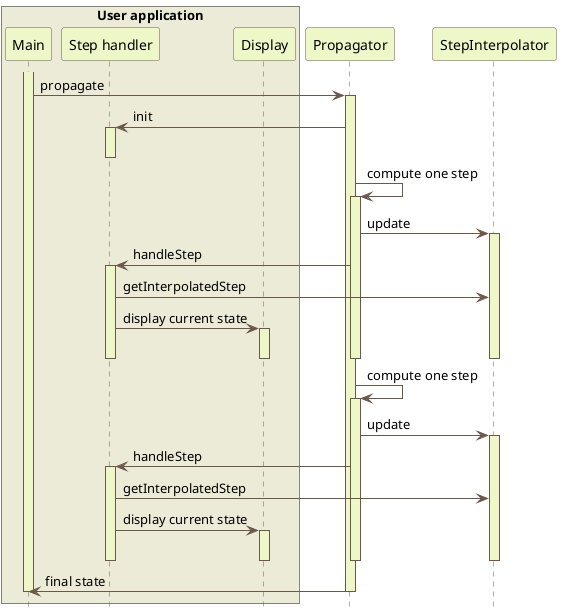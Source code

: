' Copyright 2002-2012 CS Communication & Systèmes
' Licensed to CS Communication & Systèmes (CS) under one or more
' contributor license agreements.  See the NOTICE file distributed with
' this work for additional information regarding copyright ownership.
' CS licenses this file to You under the Apache License, Version 2.0
' (the "License"); you may not use this file except in compliance with
' the License.  You may obtain a copy of the License at
'
'   http://www.apache.org/licenses/LICENSE-2.0
'
' Unless required by applicable law or agreed to in writing, software
' distributed under the License is distributed on an "AS IS" BASIS,
' WITHOUT WARRANTIES OR CONDITIONS OF ANY KIND, either express or implied.
' See the License for the specific language governing permissions and
' limitations under the License.
 
@startuml

  skinparam svek                                true
  skinparam NoteBackgroundColor                 #F3EFEB
  skinparam NoteBorderColor                     #691616
  skinparam NoteFontColor                       #691616
  skinparam SequenceActorBorderColor            #6A584B
  skinparam SequenceParticipantBackgroundColor  #EDF7C8
  skinparam SequenceParticipantBorderColor      #6A584B
  skinparam SequenceLifeLineBackgroundColor     #EDF7C8
  skinparam SequenceLifeLineBorderColor         #6A584B
  skinparam SequenceArrowColor                  #6A584B
  skinparam SequenceBorderColor                 #6A584B
  skinparam SequenceFontSize                    11

  hide footbox

  box "User application" #ECEBD8
    participant "Main" as U
    participant "Step handler" as H
    participant "Display" as D
  end box

  participant Propagator
  participant StepInterpolator

  activate U
  U                    ->           Propagator : propagate
    activate Propagator
    Propagator           ->           H : init
      activate H
      deactivate H
    Propagator           ->           Propagator : compute one step
      activate Propagator
      Propagator           ->           StepInterpolator : update
        activate StepInterpolator
        Propagator           ->           H : handleStep
          activate H
          H           ->           StepInterpolator : getInterpolatedStep
          H           ->           D : display current state
            activate D
            deactivate D
          deactivate H
        deactivate StepInterpolator
      deactivate Propagator
    Propagator           ->           Propagator : compute one step
      activate Propagator
      Propagator           ->           StepInterpolator : update
        activate StepInterpolator
        Propagator           ->           H : handleStep
          activate H
          H           ->           StepInterpolator : getInterpolatedStep
          H           ->           D : display current state
            activate D
            deactivate D
          deactivate H
        deactivate StepInterpolator
      deactivate Propagator
    Propagator           ->           U : final state 
    deactivate Propagator
  deactivate U

@enduml
